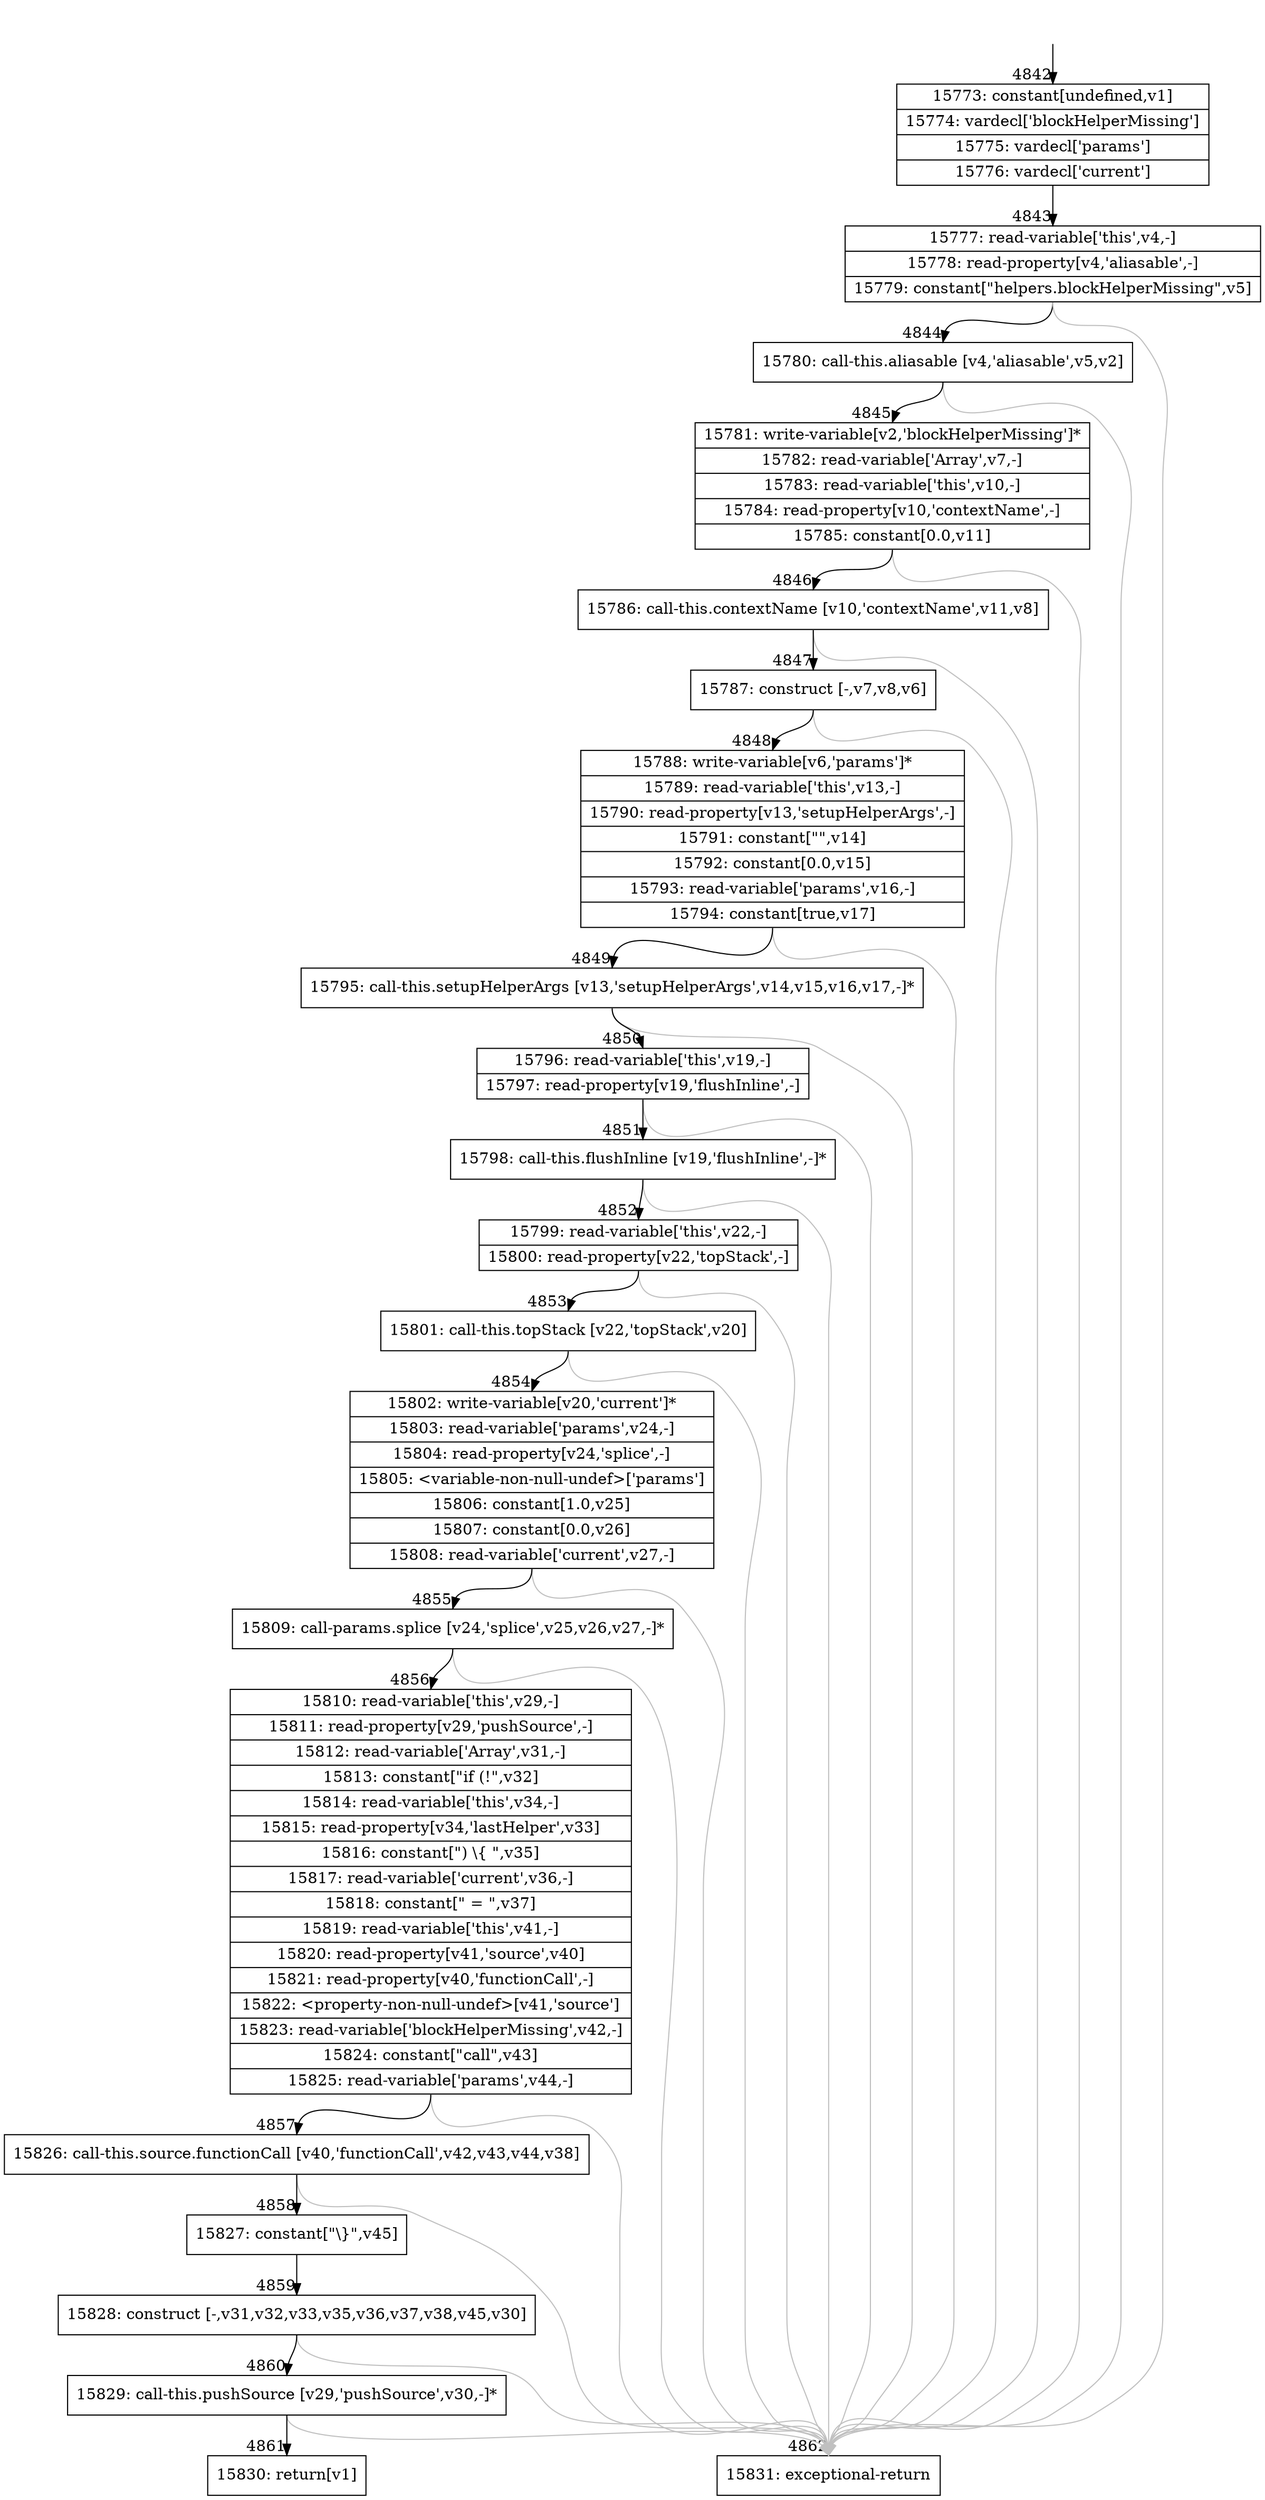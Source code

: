 digraph {
rankdir="TD"
BB_entry217[shape=none,label=""];
BB_entry217 -> BB4842 [tailport=s, headport=n, headlabel="    4842"]
BB4842 [shape=record label="{15773: constant[undefined,v1]|15774: vardecl['blockHelperMissing']|15775: vardecl['params']|15776: vardecl['current']}" ] 
BB4842 -> BB4843 [tailport=s, headport=n, headlabel="      4843"]
BB4843 [shape=record label="{15777: read-variable['this',v4,-]|15778: read-property[v4,'aliasable',-]|15779: constant[\"helpers.blockHelperMissing\",v5]}" ] 
BB4843 -> BB4844 [tailport=s, headport=n, headlabel="      4844"]
BB4843 -> BB4862 [tailport=s, headport=n, color=gray, headlabel="      4862"]
BB4844 [shape=record label="{15780: call-this.aliasable [v4,'aliasable',v5,v2]}" ] 
BB4844 -> BB4845 [tailport=s, headport=n, headlabel="      4845"]
BB4844 -> BB4862 [tailport=s, headport=n, color=gray]
BB4845 [shape=record label="{15781: write-variable[v2,'blockHelperMissing']*|15782: read-variable['Array',v7,-]|15783: read-variable['this',v10,-]|15784: read-property[v10,'contextName',-]|15785: constant[0.0,v11]}" ] 
BB4845 -> BB4846 [tailport=s, headport=n, headlabel="      4846"]
BB4845 -> BB4862 [tailport=s, headport=n, color=gray]
BB4846 [shape=record label="{15786: call-this.contextName [v10,'contextName',v11,v8]}" ] 
BB4846 -> BB4847 [tailport=s, headport=n, headlabel="      4847"]
BB4846 -> BB4862 [tailport=s, headport=n, color=gray]
BB4847 [shape=record label="{15787: construct [-,v7,v8,v6]}" ] 
BB4847 -> BB4848 [tailport=s, headport=n, headlabel="      4848"]
BB4847 -> BB4862 [tailport=s, headport=n, color=gray]
BB4848 [shape=record label="{15788: write-variable[v6,'params']*|15789: read-variable['this',v13,-]|15790: read-property[v13,'setupHelperArgs',-]|15791: constant[\"\",v14]|15792: constant[0.0,v15]|15793: read-variable['params',v16,-]|15794: constant[true,v17]}" ] 
BB4848 -> BB4849 [tailport=s, headport=n, headlabel="      4849"]
BB4848 -> BB4862 [tailport=s, headport=n, color=gray]
BB4849 [shape=record label="{15795: call-this.setupHelperArgs [v13,'setupHelperArgs',v14,v15,v16,v17,-]*}" ] 
BB4849 -> BB4850 [tailport=s, headport=n, headlabel="      4850"]
BB4849 -> BB4862 [tailport=s, headport=n, color=gray]
BB4850 [shape=record label="{15796: read-variable['this',v19,-]|15797: read-property[v19,'flushInline',-]}" ] 
BB4850 -> BB4851 [tailport=s, headport=n, headlabel="      4851"]
BB4850 -> BB4862 [tailport=s, headport=n, color=gray]
BB4851 [shape=record label="{15798: call-this.flushInline [v19,'flushInline',-]*}" ] 
BB4851 -> BB4852 [tailport=s, headport=n, headlabel="      4852"]
BB4851 -> BB4862 [tailport=s, headport=n, color=gray]
BB4852 [shape=record label="{15799: read-variable['this',v22,-]|15800: read-property[v22,'topStack',-]}" ] 
BB4852 -> BB4853 [tailport=s, headport=n, headlabel="      4853"]
BB4852 -> BB4862 [tailport=s, headport=n, color=gray]
BB4853 [shape=record label="{15801: call-this.topStack [v22,'topStack',v20]}" ] 
BB4853 -> BB4854 [tailport=s, headport=n, headlabel="      4854"]
BB4853 -> BB4862 [tailport=s, headport=n, color=gray]
BB4854 [shape=record label="{15802: write-variable[v20,'current']*|15803: read-variable['params',v24,-]|15804: read-property[v24,'splice',-]|15805: \<variable-non-null-undef\>['params']|15806: constant[1.0,v25]|15807: constant[0.0,v26]|15808: read-variable['current',v27,-]}" ] 
BB4854 -> BB4855 [tailport=s, headport=n, headlabel="      4855"]
BB4854 -> BB4862 [tailport=s, headport=n, color=gray]
BB4855 [shape=record label="{15809: call-params.splice [v24,'splice',v25,v26,v27,-]*}" ] 
BB4855 -> BB4856 [tailport=s, headport=n, headlabel="      4856"]
BB4855 -> BB4862 [tailport=s, headport=n, color=gray]
BB4856 [shape=record label="{15810: read-variable['this',v29,-]|15811: read-property[v29,'pushSource',-]|15812: read-variable['Array',v31,-]|15813: constant[\"if (!\",v32]|15814: read-variable['this',v34,-]|15815: read-property[v34,'lastHelper',v33]|15816: constant[\") \\\{ \",v35]|15817: read-variable['current',v36,-]|15818: constant[\" = \",v37]|15819: read-variable['this',v41,-]|15820: read-property[v41,'source',v40]|15821: read-property[v40,'functionCall',-]|15822: \<property-non-null-undef\>[v41,'source']|15823: read-variable['blockHelperMissing',v42,-]|15824: constant[\"call\",v43]|15825: read-variable['params',v44,-]}" ] 
BB4856 -> BB4857 [tailport=s, headport=n, headlabel="      4857"]
BB4856 -> BB4862 [tailport=s, headport=n, color=gray]
BB4857 [shape=record label="{15826: call-this.source.functionCall [v40,'functionCall',v42,v43,v44,v38]}" ] 
BB4857 -> BB4858 [tailport=s, headport=n, headlabel="      4858"]
BB4857 -> BB4862 [tailport=s, headport=n, color=gray]
BB4858 [shape=record label="{15827: constant[\"\\\}\",v45]}" ] 
BB4858 -> BB4859 [tailport=s, headport=n, headlabel="      4859"]
BB4859 [shape=record label="{15828: construct [-,v31,v32,v33,v35,v36,v37,v38,v45,v30]}" ] 
BB4859 -> BB4860 [tailport=s, headport=n, headlabel="      4860"]
BB4859 -> BB4862 [tailport=s, headport=n, color=gray]
BB4860 [shape=record label="{15829: call-this.pushSource [v29,'pushSource',v30,-]*}" ] 
BB4860 -> BB4861 [tailport=s, headport=n, headlabel="      4861"]
BB4860 -> BB4862 [tailport=s, headport=n, color=gray]
BB4861 [shape=record label="{15830: return[v1]}" ] 
BB4862 [shape=record label="{15831: exceptional-return}" ] 
//#$~ 2926
}
